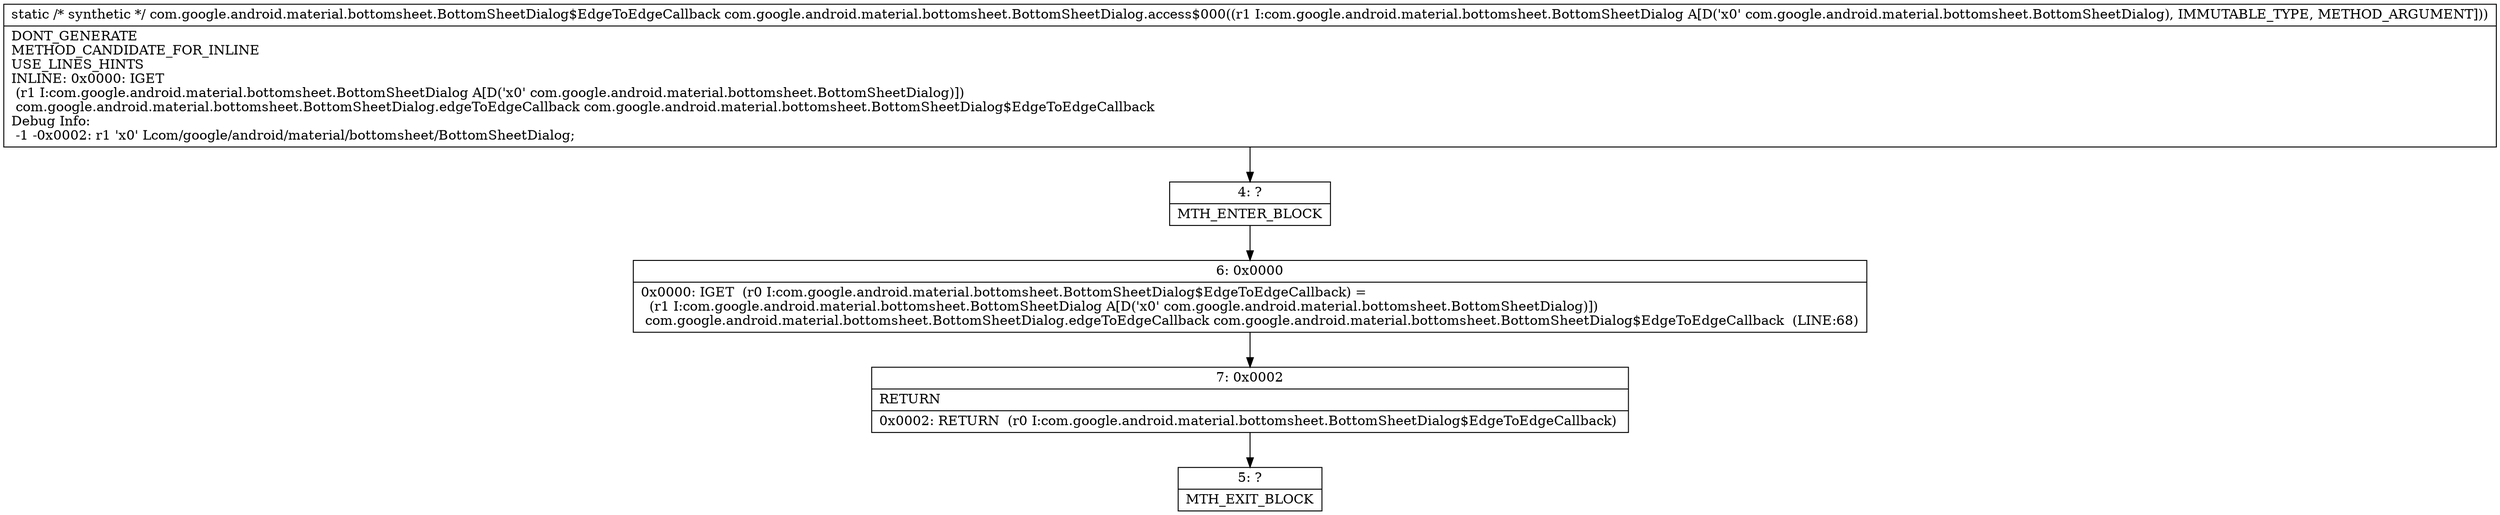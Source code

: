 digraph "CFG forcom.google.android.material.bottomsheet.BottomSheetDialog.access$000(Lcom\/google\/android\/material\/bottomsheet\/BottomSheetDialog;)Lcom\/google\/android\/material\/bottomsheet\/BottomSheetDialog$EdgeToEdgeCallback;" {
Node_4 [shape=record,label="{4\:\ ?|MTH_ENTER_BLOCK\l}"];
Node_6 [shape=record,label="{6\:\ 0x0000|0x0000: IGET  (r0 I:com.google.android.material.bottomsheet.BottomSheetDialog$EdgeToEdgeCallback) = \l  (r1 I:com.google.android.material.bottomsheet.BottomSheetDialog A[D('x0' com.google.android.material.bottomsheet.BottomSheetDialog)])\l com.google.android.material.bottomsheet.BottomSheetDialog.edgeToEdgeCallback com.google.android.material.bottomsheet.BottomSheetDialog$EdgeToEdgeCallback  (LINE:68)\l}"];
Node_7 [shape=record,label="{7\:\ 0x0002|RETURN\l|0x0002: RETURN  (r0 I:com.google.android.material.bottomsheet.BottomSheetDialog$EdgeToEdgeCallback) \l}"];
Node_5 [shape=record,label="{5\:\ ?|MTH_EXIT_BLOCK\l}"];
MethodNode[shape=record,label="{static \/* synthetic *\/ com.google.android.material.bottomsheet.BottomSheetDialog$EdgeToEdgeCallback com.google.android.material.bottomsheet.BottomSheetDialog.access$000((r1 I:com.google.android.material.bottomsheet.BottomSheetDialog A[D('x0' com.google.android.material.bottomsheet.BottomSheetDialog), IMMUTABLE_TYPE, METHOD_ARGUMENT]))  | DONT_GENERATE\lMETHOD_CANDIDATE_FOR_INLINE\lUSE_LINES_HINTS\lINLINE: 0x0000: IGET  \l  (r1 I:com.google.android.material.bottomsheet.BottomSheetDialog A[D('x0' com.google.android.material.bottomsheet.BottomSheetDialog)])\l com.google.android.material.bottomsheet.BottomSheetDialog.edgeToEdgeCallback com.google.android.material.bottomsheet.BottomSheetDialog$EdgeToEdgeCallback\lDebug Info:\l  \-1 \-0x0002: r1 'x0' Lcom\/google\/android\/material\/bottomsheet\/BottomSheetDialog;\l}"];
MethodNode -> Node_4;Node_4 -> Node_6;
Node_6 -> Node_7;
Node_7 -> Node_5;
}

